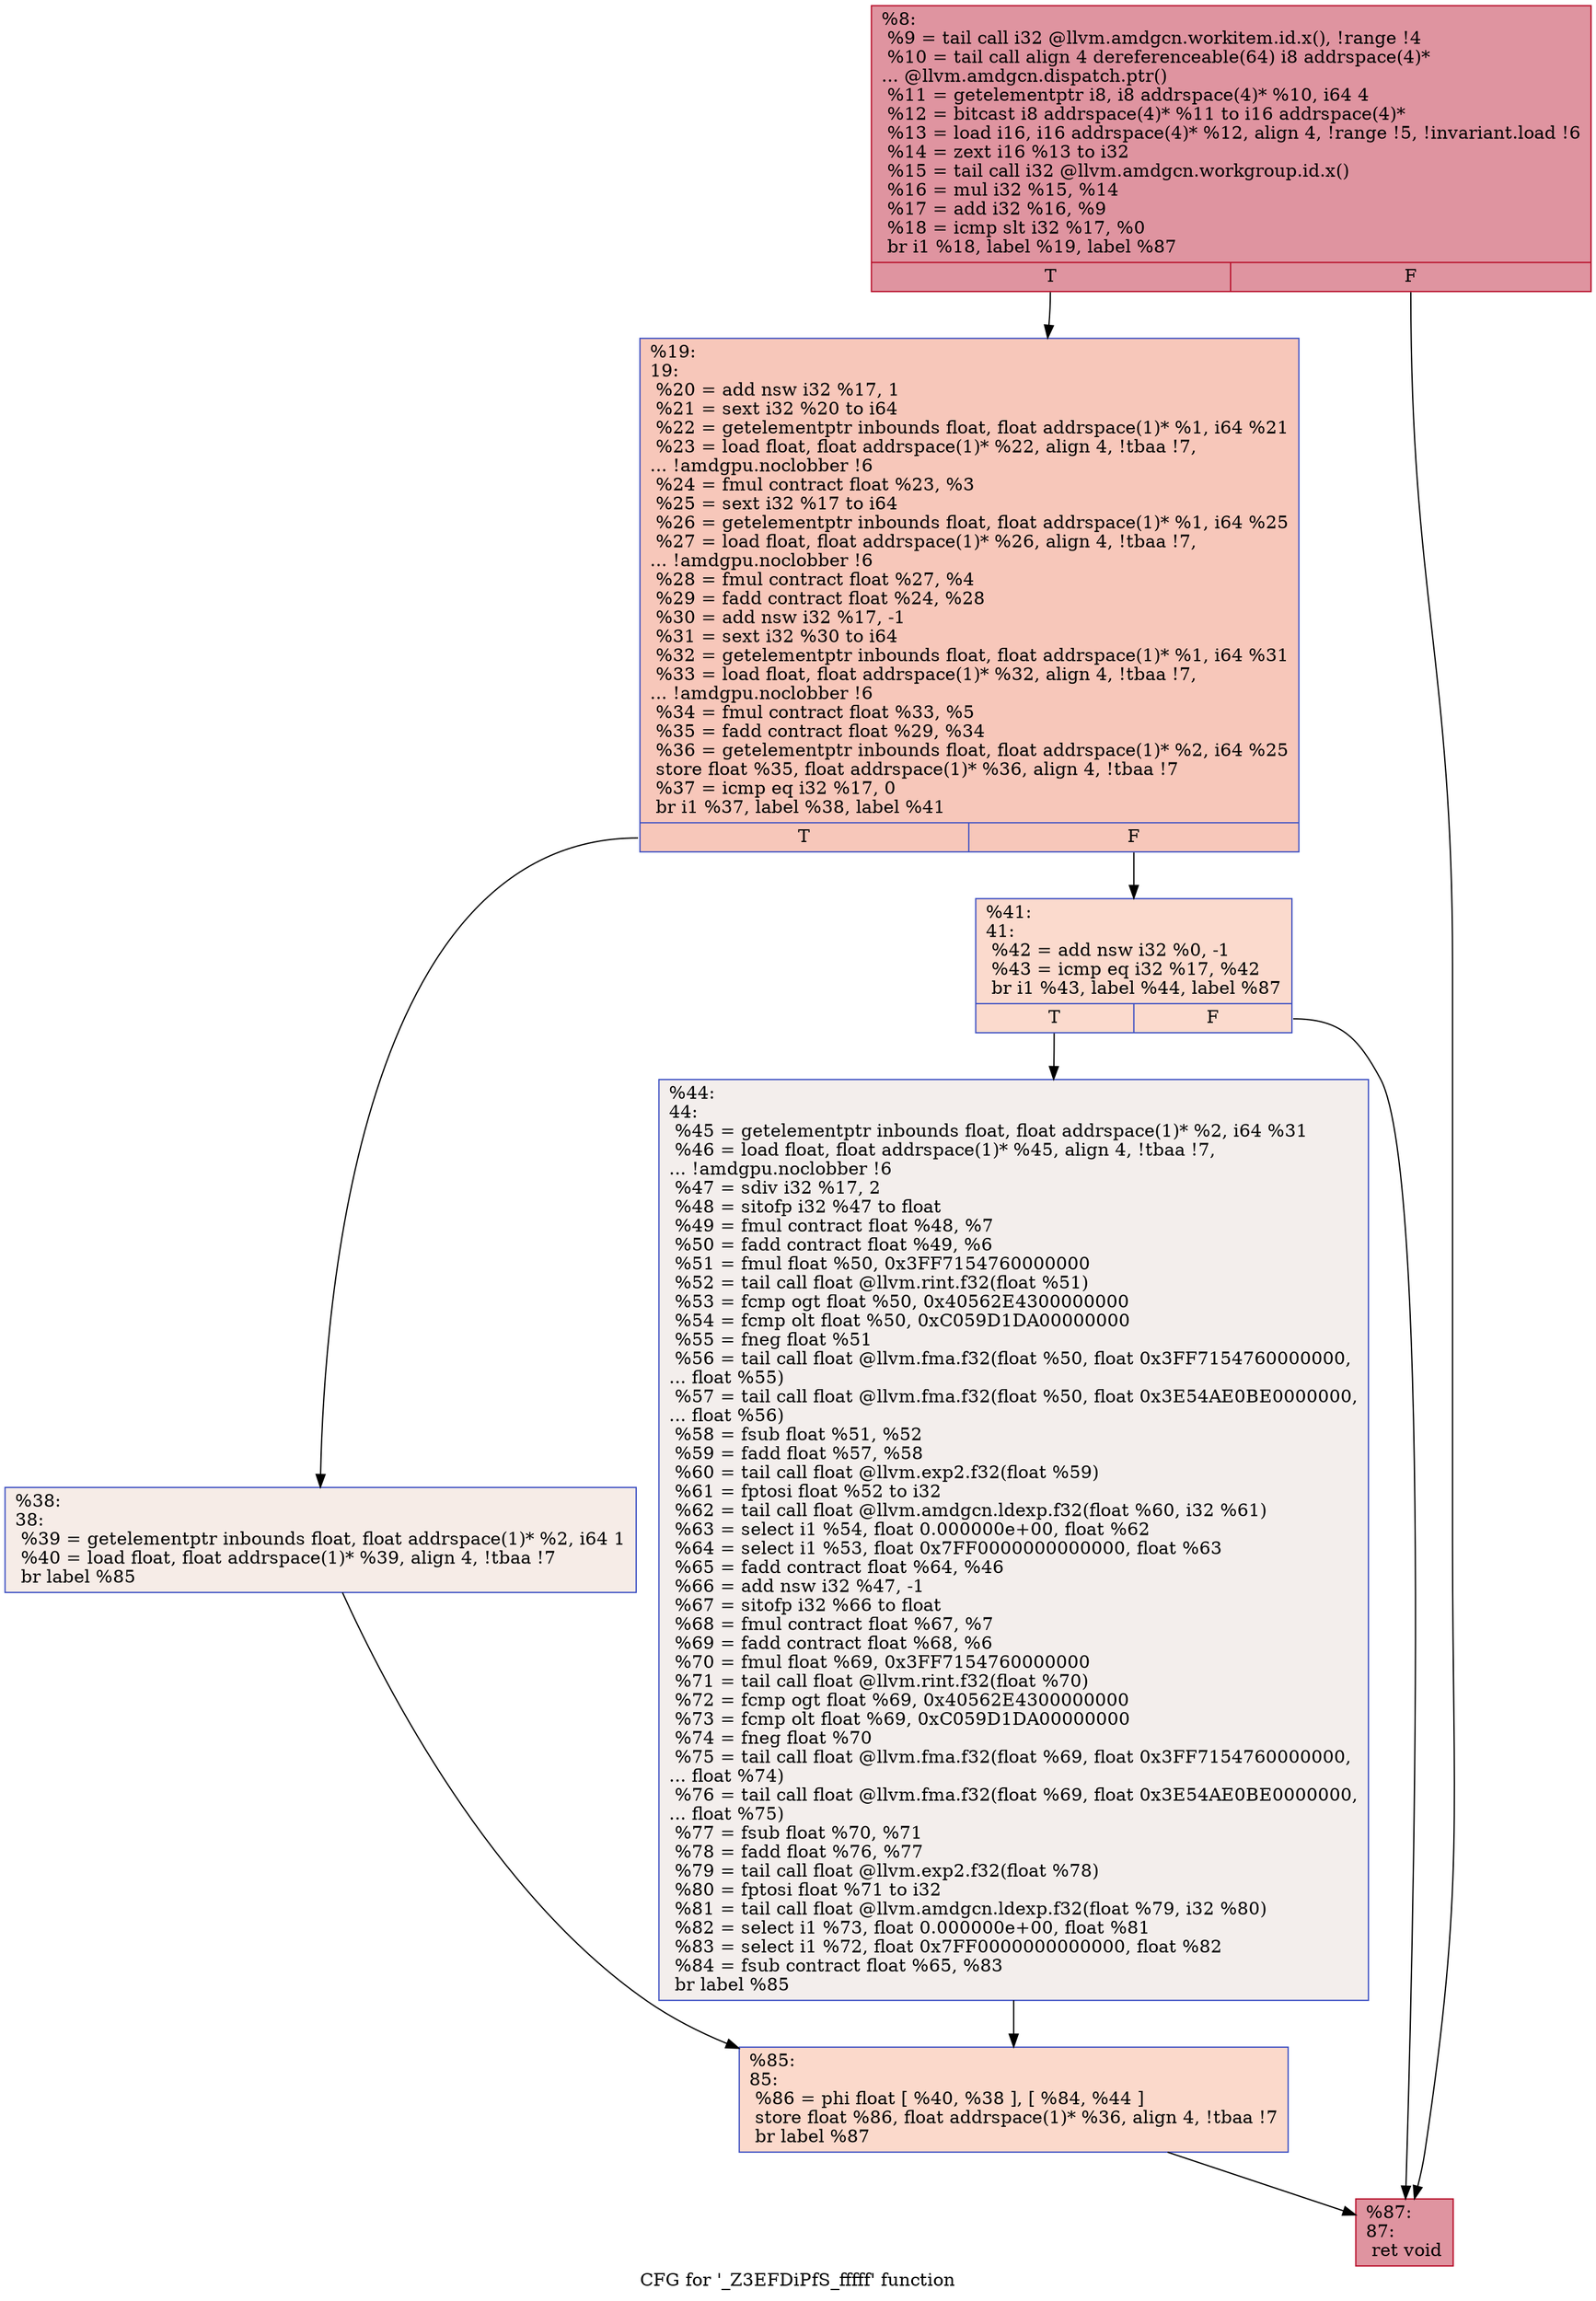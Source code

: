 digraph "CFG for '_Z3EFDiPfS_fffff' function" {
	label="CFG for '_Z3EFDiPfS_fffff' function";

	Node0x5141fe0 [shape=record,color="#b70d28ff", style=filled, fillcolor="#b70d2870",label="{%8:\l  %9 = tail call i32 @llvm.amdgcn.workitem.id.x(), !range !4\l  %10 = tail call align 4 dereferenceable(64) i8 addrspace(4)*\l... @llvm.amdgcn.dispatch.ptr()\l  %11 = getelementptr i8, i8 addrspace(4)* %10, i64 4\l  %12 = bitcast i8 addrspace(4)* %11 to i16 addrspace(4)*\l  %13 = load i16, i16 addrspace(4)* %12, align 4, !range !5, !invariant.load !6\l  %14 = zext i16 %13 to i32\l  %15 = tail call i32 @llvm.amdgcn.workgroup.id.x()\l  %16 = mul i32 %15, %14\l  %17 = add i32 %16, %9\l  %18 = icmp slt i32 %17, %0\l  br i1 %18, label %19, label %87\l|{<s0>T|<s1>F}}"];
	Node0x5141fe0:s0 -> Node0x5143ee0;
	Node0x5141fe0:s1 -> Node0x5143f70;
	Node0x5143ee0 [shape=record,color="#3d50c3ff", style=filled, fillcolor="#ec7f6370",label="{%19:\l19:                                               \l  %20 = add nsw i32 %17, 1\l  %21 = sext i32 %20 to i64\l  %22 = getelementptr inbounds float, float addrspace(1)* %1, i64 %21\l  %23 = load float, float addrspace(1)* %22, align 4, !tbaa !7,\l... !amdgpu.noclobber !6\l  %24 = fmul contract float %23, %3\l  %25 = sext i32 %17 to i64\l  %26 = getelementptr inbounds float, float addrspace(1)* %1, i64 %25\l  %27 = load float, float addrspace(1)* %26, align 4, !tbaa !7,\l... !amdgpu.noclobber !6\l  %28 = fmul contract float %27, %4\l  %29 = fadd contract float %24, %28\l  %30 = add nsw i32 %17, -1\l  %31 = sext i32 %30 to i64\l  %32 = getelementptr inbounds float, float addrspace(1)* %1, i64 %31\l  %33 = load float, float addrspace(1)* %32, align 4, !tbaa !7,\l... !amdgpu.noclobber !6\l  %34 = fmul contract float %33, %5\l  %35 = fadd contract float %29, %34\l  %36 = getelementptr inbounds float, float addrspace(1)* %2, i64 %25\l  store float %35, float addrspace(1)* %36, align 4, !tbaa !7\l  %37 = icmp eq i32 %17, 0\l  br i1 %37, label %38, label %41\l|{<s0>T|<s1>F}}"];
	Node0x5143ee0:s0 -> Node0x5145ac0;
	Node0x5143ee0:s1 -> Node0x5145b50;
	Node0x5145ac0 [shape=record,color="#3d50c3ff", style=filled, fillcolor="#ead5c970",label="{%38:\l38:                                               \l  %39 = getelementptr inbounds float, float addrspace(1)* %2, i64 1\l  %40 = load float, float addrspace(1)* %39, align 4, !tbaa !7\l  br label %85\l}"];
	Node0x5145ac0 -> Node0x5145dd0;
	Node0x5145b50 [shape=record,color="#3d50c3ff", style=filled, fillcolor="#f7ac8e70",label="{%41:\l41:                                               \l  %42 = add nsw i32 %0, -1\l  %43 = icmp eq i32 %17, %42\l  br i1 %43, label %44, label %87\l|{<s0>T|<s1>F}}"];
	Node0x5145b50:s0 -> Node0x5145fb0;
	Node0x5145b50:s1 -> Node0x5143f70;
	Node0x5145fb0 [shape=record,color="#3d50c3ff", style=filled, fillcolor="#e3d9d370",label="{%44:\l44:                                               \l  %45 = getelementptr inbounds float, float addrspace(1)* %2, i64 %31\l  %46 = load float, float addrspace(1)* %45, align 4, !tbaa !7,\l... !amdgpu.noclobber !6\l  %47 = sdiv i32 %17, 2\l  %48 = sitofp i32 %47 to float\l  %49 = fmul contract float %48, %7\l  %50 = fadd contract float %49, %6\l  %51 = fmul float %50, 0x3FF7154760000000\l  %52 = tail call float @llvm.rint.f32(float %51)\l  %53 = fcmp ogt float %50, 0x40562E4300000000\l  %54 = fcmp olt float %50, 0xC059D1DA00000000\l  %55 = fneg float %51\l  %56 = tail call float @llvm.fma.f32(float %50, float 0x3FF7154760000000,\l... float %55)\l  %57 = tail call float @llvm.fma.f32(float %50, float 0x3E54AE0BE0000000,\l... float %56)\l  %58 = fsub float %51, %52\l  %59 = fadd float %57, %58\l  %60 = tail call float @llvm.exp2.f32(float %59)\l  %61 = fptosi float %52 to i32\l  %62 = tail call float @llvm.amdgcn.ldexp.f32(float %60, i32 %61)\l  %63 = select i1 %54, float 0.000000e+00, float %62\l  %64 = select i1 %53, float 0x7FF0000000000000, float %63\l  %65 = fadd contract float %64, %46\l  %66 = add nsw i32 %47, -1\l  %67 = sitofp i32 %66 to float\l  %68 = fmul contract float %67, %7\l  %69 = fadd contract float %68, %6\l  %70 = fmul float %69, 0x3FF7154760000000\l  %71 = tail call float @llvm.rint.f32(float %70)\l  %72 = fcmp ogt float %69, 0x40562E4300000000\l  %73 = fcmp olt float %69, 0xC059D1DA00000000\l  %74 = fneg float %70\l  %75 = tail call float @llvm.fma.f32(float %69, float 0x3FF7154760000000,\l... float %74)\l  %76 = tail call float @llvm.fma.f32(float %69, float 0x3E54AE0BE0000000,\l... float %75)\l  %77 = fsub float %70, %71\l  %78 = fadd float %76, %77\l  %79 = tail call float @llvm.exp2.f32(float %78)\l  %80 = fptosi float %71 to i32\l  %81 = tail call float @llvm.amdgcn.ldexp.f32(float %79, i32 %80)\l  %82 = select i1 %73, float 0.000000e+00, float %81\l  %83 = select i1 %72, float 0x7FF0000000000000, float %82\l  %84 = fsub contract float %65, %83\l  br label %85\l}"];
	Node0x5145fb0 -> Node0x5145dd0;
	Node0x5145dd0 [shape=record,color="#3d50c3ff", style=filled, fillcolor="#f7a88970",label="{%85:\l85:                                               \l  %86 = phi float [ %40, %38 ], [ %84, %44 ]\l  store float %86, float addrspace(1)* %36, align 4, !tbaa !7\l  br label %87\l}"];
	Node0x5145dd0 -> Node0x5143f70;
	Node0x5143f70 [shape=record,color="#b70d28ff", style=filled, fillcolor="#b70d2870",label="{%87:\l87:                                               \l  ret void\l}"];
}
